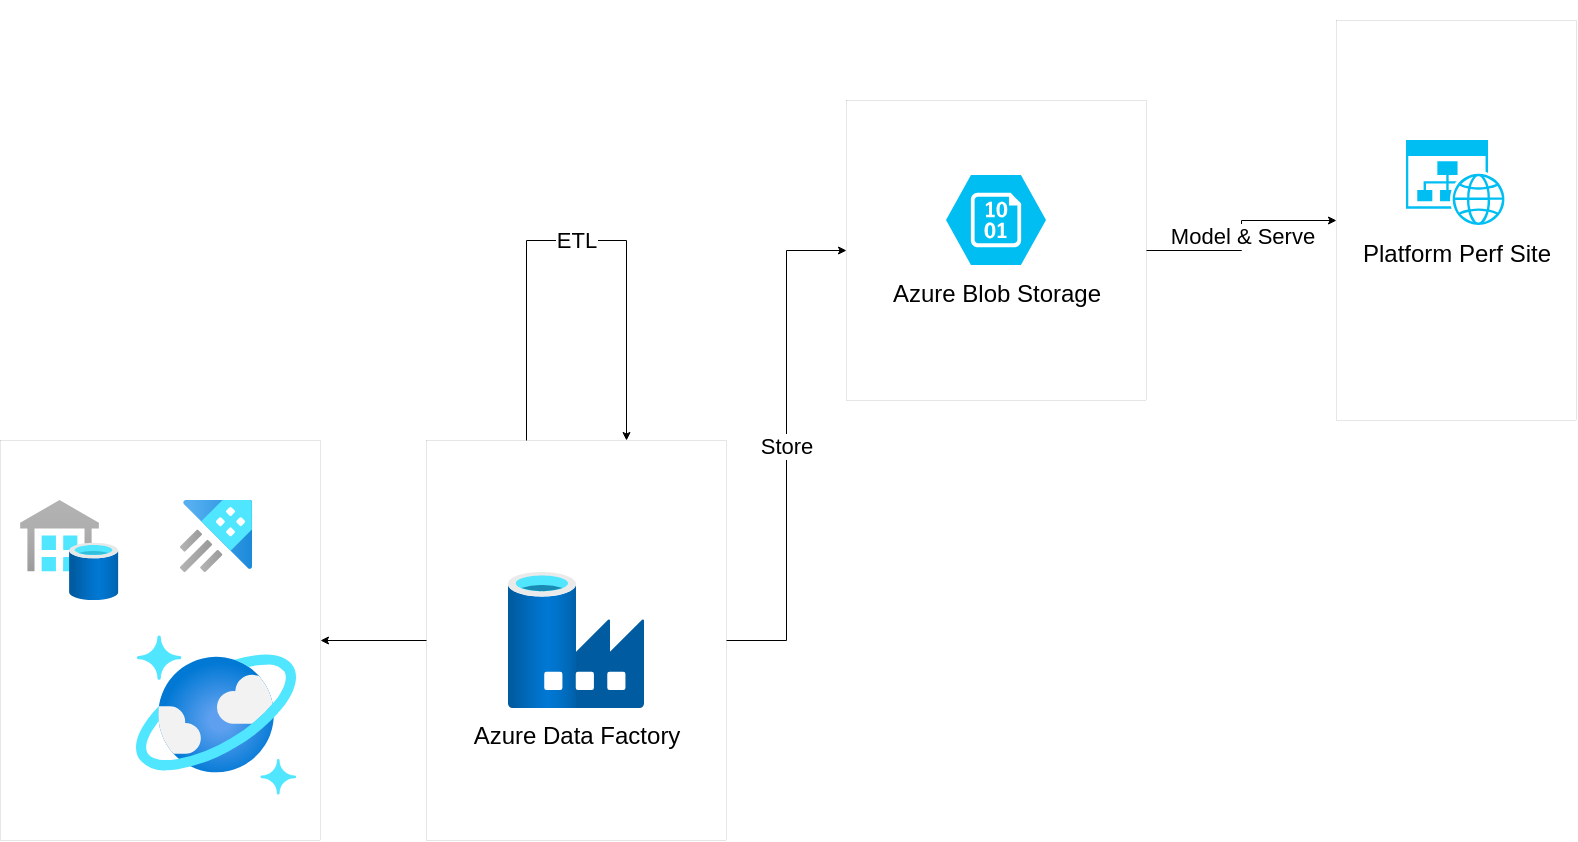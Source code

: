 <mxfile version="15.4.3" type="github"><diagram id="HM7j85Rdiz1Y5akISU01" name="Page-1"><mxGraphModel dx="2254" dy="859" grid="1" gridSize="10" guides="1" tooltips="1" connect="1" arrows="1" fold="1" page="1" pageScale="1" pageWidth="850" pageHeight="1400" math="0" shadow="0"><root><mxCell id="0"/><mxCell id="1" parent="0"/><mxCell id="L8C56Jj7wOCbWfdWzDk6-8" value="" style="group" parent="1" vertex="1" connectable="0"><mxGeometry x="40" y="100" width="785" height="210" as="geometry"/></mxCell><mxCell id="Mi_zSetF6_ZIroNsKMk8-9" value="" style="rounded=0;whiteSpace=wrap;html=1;strokeWidth=0;" parent="L8C56Jj7wOCbWfdWzDk6-8" vertex="1"><mxGeometry x="420" y="50" width="150" height="150" as="geometry"/></mxCell><mxCell id="Mi_zSetF6_ZIroNsKMk8-11" value="Azure Blob Storage" style="verticalLabelPosition=bottom;html=1;verticalAlign=top;align=center;strokeColor=none;fillColor=#00BEF2;shape=mxgraph.azure.storage_blob;" parent="L8C56Jj7wOCbWfdWzDk6-8" vertex="1"><mxGeometry x="470" y="87.5" width="50" height="45" as="geometry"/></mxCell><mxCell id="Mi_zSetF6_ZIroNsKMk8-23" value="" style="rounded=0;whiteSpace=wrap;html=1;strokeWidth=0;" parent="L8C56Jj7wOCbWfdWzDk6-8" vertex="1"><mxGeometry x="665" y="10" width="120" height="200" as="geometry"/></mxCell><mxCell id="Mi_zSetF6_ZIroNsKMk8-24" value="Model &amp;amp; Serve" style="edgeStyle=orthogonalEdgeStyle;rounded=0;orthogonalLoop=1;jettySize=auto;html=1;startSize=2;endSize=3;strokeWidth=0.5;exitX=1;exitY=0.5;exitDx=0;exitDy=0;" parent="L8C56Jj7wOCbWfdWzDk6-8" source="Mi_zSetF6_ZIroNsKMk8-9" target="Mi_zSetF6_ZIroNsKMk8-23" edge="1"><mxGeometry relative="1" as="geometry"><mxPoint x="610" y="20" as="sourcePoint"/><Array as="points"/></mxGeometry></mxCell><mxCell id="Mi_zSetF6_ZIroNsKMk8-25" value="Platform Perf Site" style="verticalLabelPosition=bottom;html=1;verticalAlign=top;align=center;strokeColor=none;fillColor=#00BEF2;shape=mxgraph.azure.website_generic;pointerEvents=1;" parent="L8C56Jj7wOCbWfdWzDk6-8" vertex="1"><mxGeometry x="700" y="70" width="50" height="42.5" as="geometry"/></mxCell><mxCell id="L8C56Jj7wOCbWfdWzDk6-12" value="" style="group" parent="L8C56Jj7wOCbWfdWzDk6-8" vertex="1" connectable="0"><mxGeometry x="-3" y="220" width="160" height="200" as="geometry"/></mxCell><mxCell id="Mi_zSetF6_ZIroNsKMk8-2" value="" style="rounded=0;whiteSpace=wrap;html=1;strokeWidth=0;" parent="L8C56Jj7wOCbWfdWzDk6-12" vertex="1"><mxGeometry width="160" height="200" as="geometry"/></mxCell><mxCell id="L8C56Jj7wOCbWfdWzDk6-1" value="" style="aspect=fixed;html=1;points=[];align=center;image;fontSize=12;image=img/lib/azure2/databases/Azure_Cosmos_DB.svg;" parent="L8C56Jj7wOCbWfdWzDk6-12" vertex="1"><mxGeometry x="68.01" y="97.5" width="80" height="80" as="geometry"/></mxCell><mxCell id="L8C56Jj7wOCbWfdWzDk6-2" value="" style="shape=image;html=1;verticalAlign=top;verticalLabelPosition=bottom;labelBackgroundColor=#ffffff;imageAspect=0;aspect=fixed;image=https://cdn3.iconfinder.com/data/icons/social-media-2169/24/social_media_social_media_logo_git-128.png" parent="L8C56Jj7wOCbWfdWzDk6-12" vertex="1"><mxGeometry x="10.75" y="110" width="36" height="36" as="geometry"/></mxCell><mxCell id="L8C56Jj7wOCbWfdWzDk6-10" value="" style="aspect=fixed;html=1;points=[];align=center;image;fontSize=12;image=img/lib/azure2/databases/SQL_Data_Warehouses.svg;" parent="L8C56Jj7wOCbWfdWzDk6-12" vertex="1"><mxGeometry x="10" y="30" width="49.23" height="50" as="geometry"/></mxCell><mxCell id="L8C56Jj7wOCbWfdWzDk6-11" value="" style="aspect=fixed;html=1;points=[];align=center;image;fontSize=12;image=img/lib/azure2/databases/Azure_Data_Explorer_Clusters.svg;" parent="L8C56Jj7wOCbWfdWzDk6-12" vertex="1"><mxGeometry x="89.96" y="30" width="36.09" height="36.09" as="geometry"/></mxCell><mxCell id="Mi_zSetF6_ZIroNsKMk8-6" value="" style="rounded=0;whiteSpace=wrap;html=1;strokeWidth=0;" parent="1" vertex="1"><mxGeometry x="250" y="320" width="150" height="200" as="geometry"/></mxCell><mxCell id="Mi_zSetF6_ZIroNsKMk8-8" value="Azure Data Factory" style="aspect=fixed;html=1;points=[];align=center;image;fontSize=12;image=img/lib/azure2/databases/Data_Factory.svg;strokeWidth=0;" parent="1" vertex="1"><mxGeometry x="291" y="386" width="68" height="68" as="geometry"/></mxCell><mxCell id="Mi_zSetF6_ZIroNsKMk8-7" value="" style="edgeStyle=orthogonalEdgeStyle;rounded=0;orthogonalLoop=1;jettySize=auto;html=1;entryX=1;entryY=0.5;entryDx=0;entryDy=0;endSize=3;startSize=2;strokeWidth=0.5;exitX=0;exitY=0.5;exitDx=0;exitDy=0;" parent="1" source="Mi_zSetF6_ZIroNsKMk8-6" target="Mi_zSetF6_ZIroNsKMk8-2" edge="1"><mxGeometry relative="1" as="geometry"><mxPoint as="offset"/><mxPoint x="210" y="200" as="targetPoint"/><Array as="points"/></mxGeometry></mxCell><mxCell id="Mi_zSetF6_ZIroNsKMk8-10" value="Store" style="edgeStyle=orthogonalEdgeStyle;rounded=0;orthogonalLoop=1;jettySize=auto;html=1;exitX=1;exitY=0.5;exitDx=0;exitDy=0;entryX=0;entryY=0.5;entryDx=0;entryDy=0;startSize=2;endSize=3;strokeWidth=0.5;" parent="1" source="Mi_zSetF6_ZIroNsKMk8-6" target="Mi_zSetF6_ZIroNsKMk8-9" edge="1"><mxGeometry relative="1" as="geometry"/></mxCell><mxCell id="Mi_zSetF6_ZIroNsKMk8-17" value="ETL" style="edgeStyle=orthogonalEdgeStyle;rounded=0;orthogonalLoop=1;jettySize=auto;html=1;startSize=2;endSize=3;strokeWidth=0.5;" parent="1" edge="1"><mxGeometry relative="1" as="geometry"><mxPoint x="350" y="320" as="targetPoint"/><mxPoint x="300" y="320" as="sourcePoint"/><Array as="points"><mxPoint x="300" y="220"/><mxPoint x="350" y="220"/><mxPoint x="350" y="320"/></Array></mxGeometry></mxCell></root></mxGraphModel></diagram></mxfile>